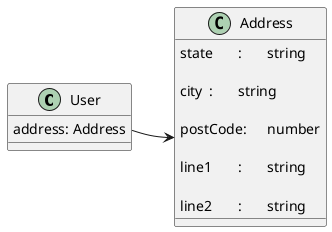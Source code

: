 @startuml

class User {
	address: Address
}
class Address {

	state	:	string

	city	:	string

	postCode:	number

	line1	:	string
	
	line2	:	string
}

User::address -> Address

@enduml
